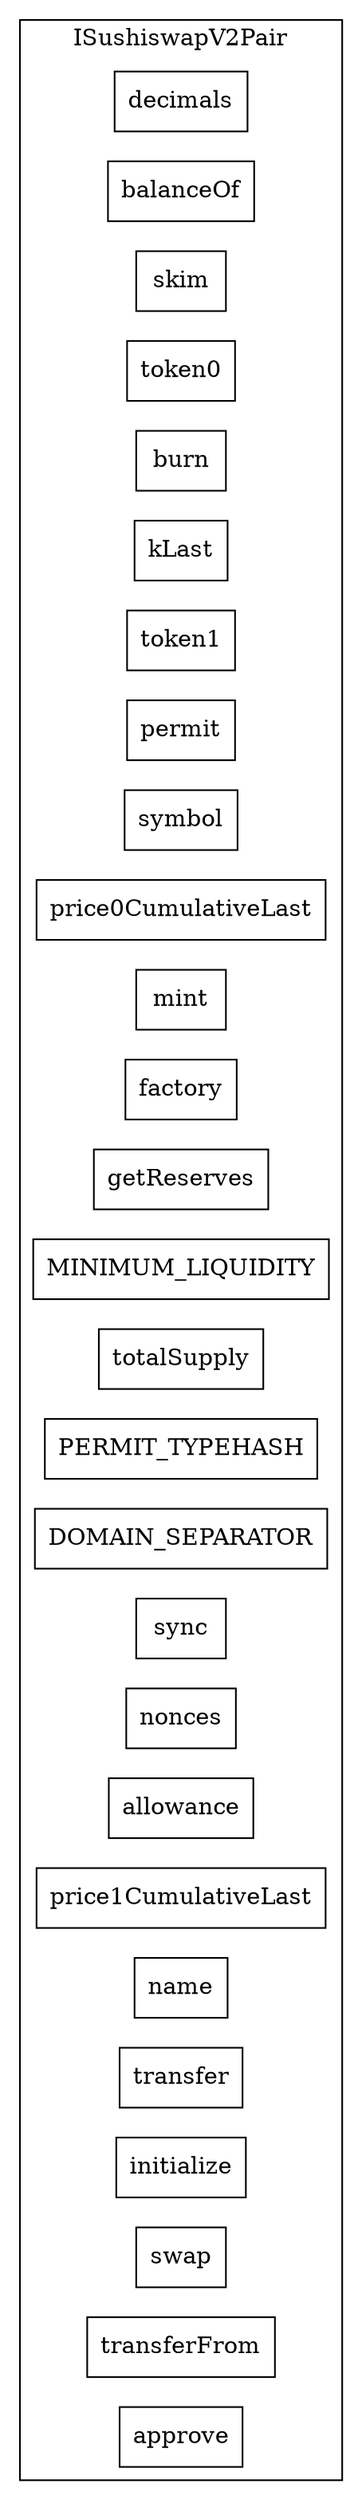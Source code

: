 strict digraph {
rankdir="LR"
node [shape=box]
subgraph cluster_241_ISushiswapV2Pair {
label = "ISushiswapV2Pair"
"241_decimals" [label="decimals"]
"241_balanceOf" [label="balanceOf"]
"241_skim" [label="skim"]
"241_token0" [label="token0"]
"241_burn" [label="burn"]
"241_kLast" [label="kLast"]
"241_token1" [label="token1"]
"241_permit" [label="permit"]
"241_symbol" [label="symbol"]
"241_price0CumulativeLast" [label="price0CumulativeLast"]
"241_mint" [label="mint"]
"241_factory" [label="factory"]
"241_getReserves" [label="getReserves"]
"241_MINIMUM_LIQUIDITY" [label="MINIMUM_LIQUIDITY"]
"241_totalSupply" [label="totalSupply"]
"241_PERMIT_TYPEHASH" [label="PERMIT_TYPEHASH"]
"241_DOMAIN_SEPARATOR" [label="DOMAIN_SEPARATOR"]
"241_sync" [label="sync"]
"241_nonces" [label="nonces"]
"241_allowance" [label="allowance"]
"241_price1CumulativeLast" [label="price1CumulativeLast"]
"241_name" [label="name"]
"241_transfer" [label="transfer"]
"241_initialize" [label="initialize"]
"241_swap" [label="swap"]
"241_transferFrom" [label="transferFrom"]
"241_approve" [label="approve"]
}subgraph cluster_solidity {
label = "[Solidity]"
}
}